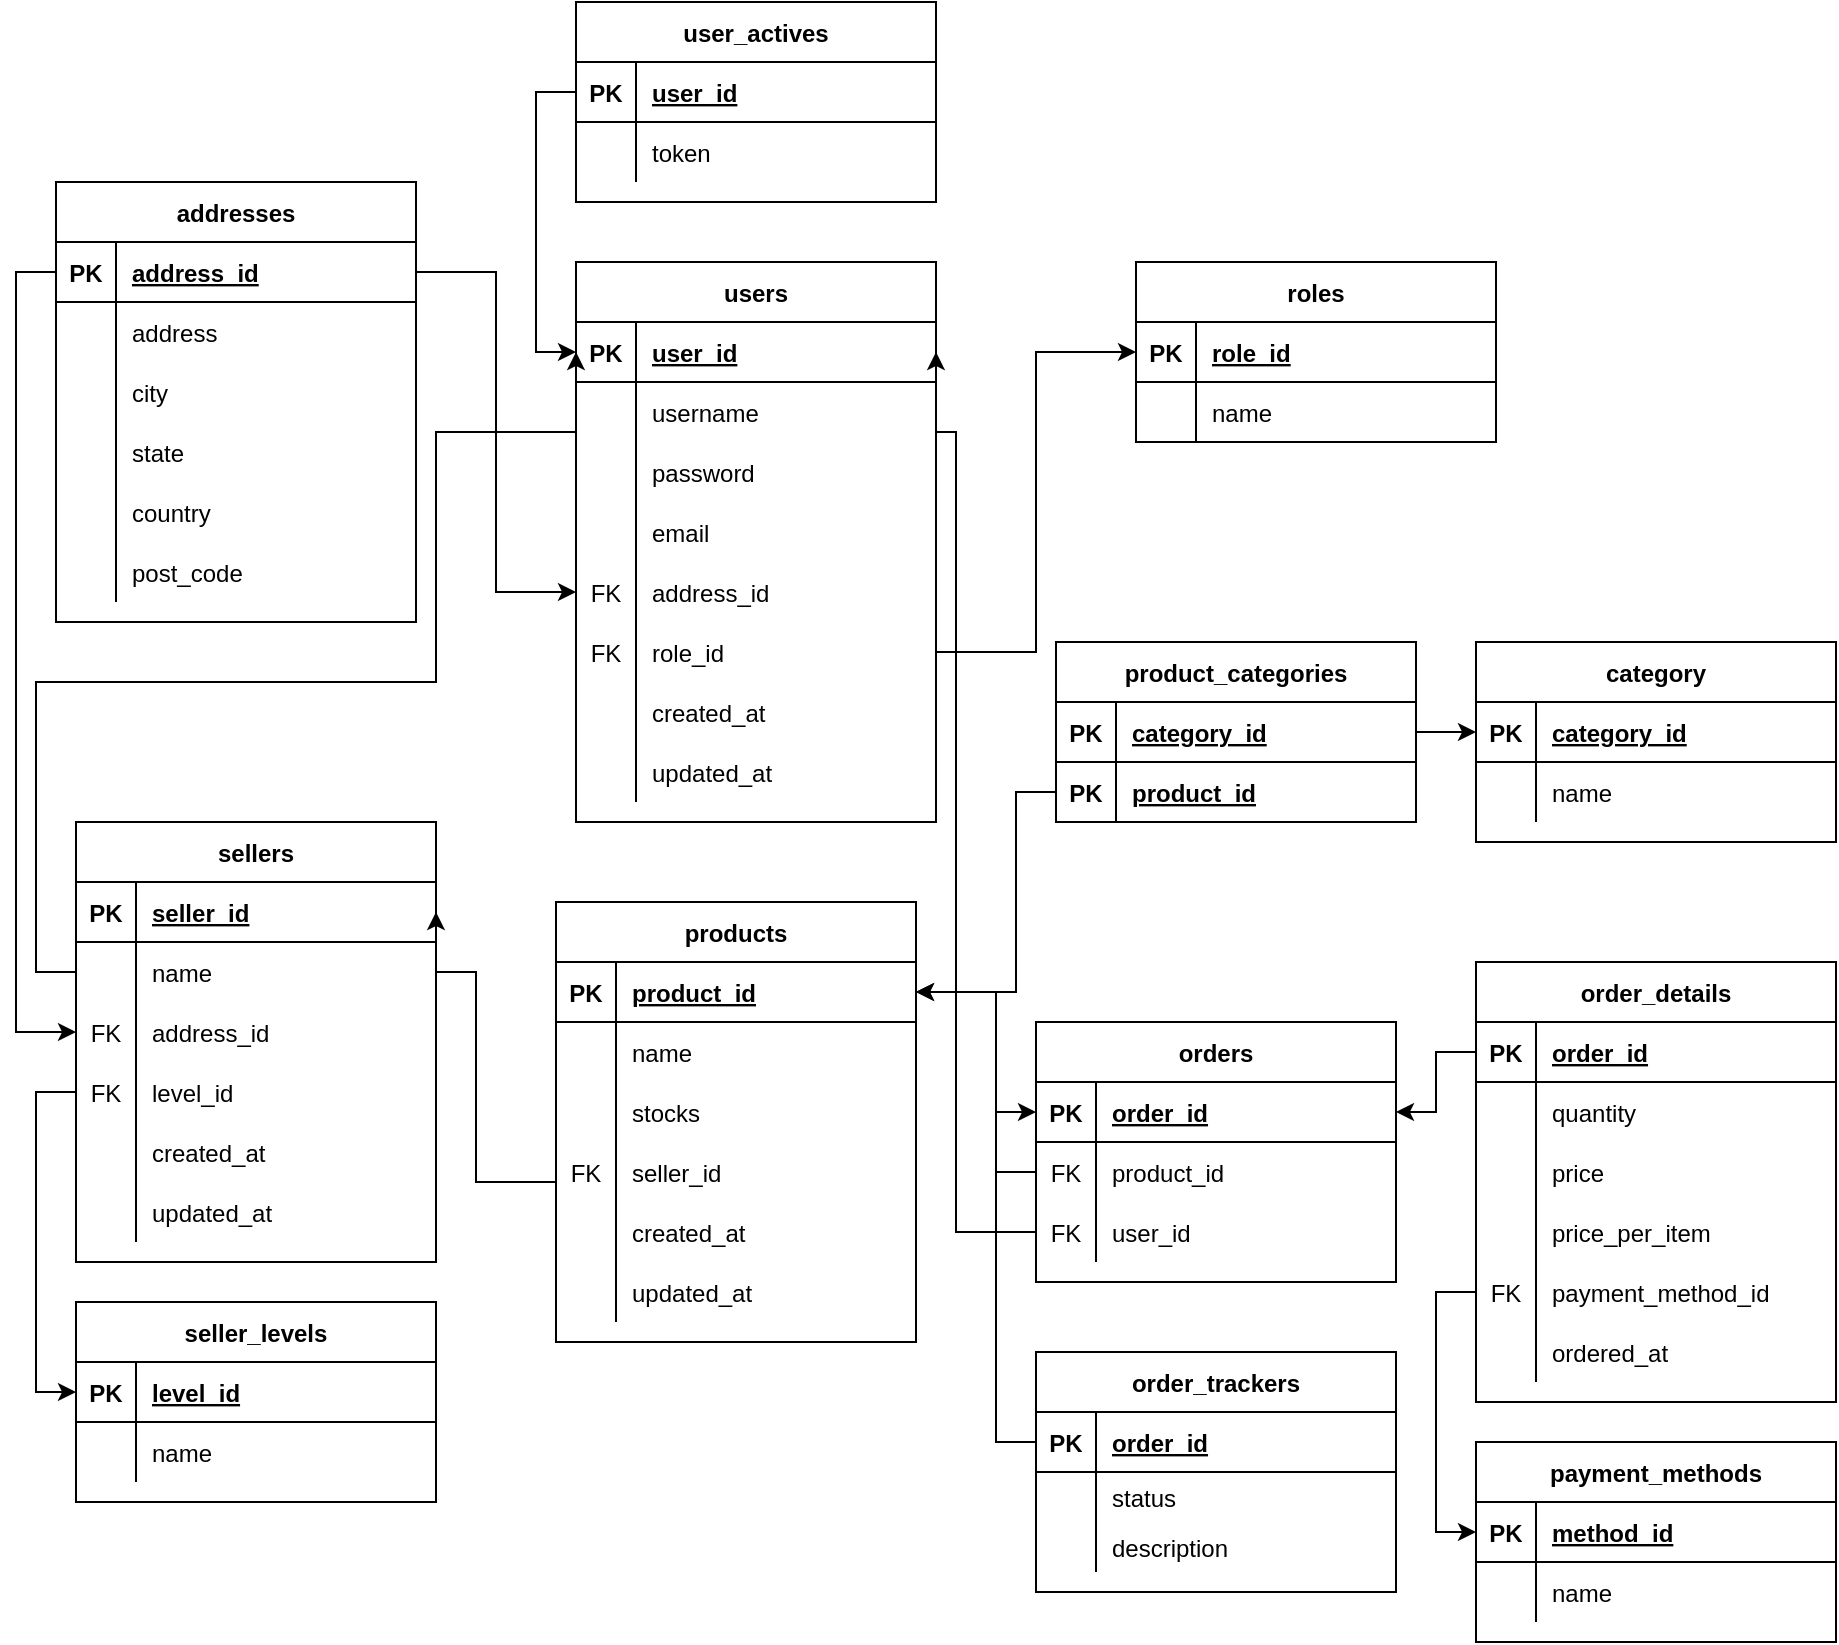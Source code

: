 <mxfile version="16.0.0" type="device"><diagram id="yLPqJEh0zhnTlL-N8-N1" name="Page-1"><mxGraphModel dx="1342" dy="2026" grid="1" gridSize="10" guides="1" tooltips="1" connect="1" arrows="1" fold="1" page="1" pageScale="1" pageWidth="827" pageHeight="1169" math="0" shadow="0"><root><mxCell id="0"/><mxCell id="1" parent="0"/><mxCell id="mIgfLcBUAyXzV8STSWIs-5" value="roles" style="shape=table;startSize=30;container=1;collapsible=1;childLayout=tableLayout;fixedRows=1;rowLines=0;fontStyle=1;align=center;resizeLast=1;" vertex="1" parent="1"><mxGeometry x="570" y="40" width="180" height="90" as="geometry"/></mxCell><mxCell id="mIgfLcBUAyXzV8STSWIs-6" value="" style="shape=partialRectangle;collapsible=0;dropTarget=0;pointerEvents=0;fillColor=none;top=0;left=0;bottom=1;right=0;points=[[0,0.5],[1,0.5]];portConstraint=eastwest;" vertex="1" parent="mIgfLcBUAyXzV8STSWIs-5"><mxGeometry y="30" width="180" height="30" as="geometry"/></mxCell><mxCell id="mIgfLcBUAyXzV8STSWIs-7" value="PK" style="shape=partialRectangle;connectable=0;fillColor=none;top=0;left=0;bottom=0;right=0;fontStyle=1;overflow=hidden;" vertex="1" parent="mIgfLcBUAyXzV8STSWIs-6"><mxGeometry width="30" height="30" as="geometry"><mxRectangle width="30" height="30" as="alternateBounds"/></mxGeometry></mxCell><mxCell id="mIgfLcBUAyXzV8STSWIs-8" value="role_id" style="shape=partialRectangle;connectable=0;fillColor=none;top=0;left=0;bottom=0;right=0;align=left;spacingLeft=6;fontStyle=5;overflow=hidden;" vertex="1" parent="mIgfLcBUAyXzV8STSWIs-6"><mxGeometry x="30" width="150" height="30" as="geometry"><mxRectangle width="150" height="30" as="alternateBounds"/></mxGeometry></mxCell><mxCell id="mIgfLcBUAyXzV8STSWIs-9" value="" style="shape=partialRectangle;collapsible=0;dropTarget=0;pointerEvents=0;fillColor=none;top=0;left=0;bottom=0;right=0;points=[[0,0.5],[1,0.5]];portConstraint=eastwest;" vertex="1" parent="mIgfLcBUAyXzV8STSWIs-5"><mxGeometry y="60" width="180" height="30" as="geometry"/></mxCell><mxCell id="mIgfLcBUAyXzV8STSWIs-10" value="" style="shape=partialRectangle;connectable=0;fillColor=none;top=0;left=0;bottom=0;right=0;editable=1;overflow=hidden;" vertex="1" parent="mIgfLcBUAyXzV8STSWIs-9"><mxGeometry width="30" height="30" as="geometry"><mxRectangle width="30" height="30" as="alternateBounds"/></mxGeometry></mxCell><mxCell id="mIgfLcBUAyXzV8STSWIs-11" value="name" style="shape=partialRectangle;connectable=0;fillColor=none;top=0;left=0;bottom=0;right=0;align=left;spacingLeft=6;overflow=hidden;" vertex="1" parent="mIgfLcBUAyXzV8STSWIs-9"><mxGeometry x="30" width="150" height="30" as="geometry"><mxRectangle width="150" height="30" as="alternateBounds"/></mxGeometry></mxCell><mxCell id="mIgfLcBUAyXzV8STSWIs-18" value="users" style="shape=table;startSize=30;container=1;collapsible=1;childLayout=tableLayout;fixedRows=1;rowLines=0;fontStyle=1;align=center;resizeLast=1;" vertex="1" parent="1"><mxGeometry x="290" y="40" width="180" height="280" as="geometry"/></mxCell><mxCell id="mIgfLcBUAyXzV8STSWIs-19" value="" style="shape=partialRectangle;collapsible=0;dropTarget=0;pointerEvents=0;fillColor=none;top=0;left=0;bottom=1;right=0;points=[[0,0.5],[1,0.5]];portConstraint=eastwest;" vertex="1" parent="mIgfLcBUAyXzV8STSWIs-18"><mxGeometry y="30" width="180" height="30" as="geometry"/></mxCell><mxCell id="mIgfLcBUAyXzV8STSWIs-20" value="PK" style="shape=partialRectangle;connectable=0;fillColor=none;top=0;left=0;bottom=0;right=0;fontStyle=1;overflow=hidden;" vertex="1" parent="mIgfLcBUAyXzV8STSWIs-19"><mxGeometry width="30" height="30" as="geometry"><mxRectangle width="30" height="30" as="alternateBounds"/></mxGeometry></mxCell><mxCell id="mIgfLcBUAyXzV8STSWIs-21" value="user_id" style="shape=partialRectangle;connectable=0;fillColor=none;top=0;left=0;bottom=0;right=0;align=left;spacingLeft=6;fontStyle=5;overflow=hidden;" vertex="1" parent="mIgfLcBUAyXzV8STSWIs-19"><mxGeometry x="30" width="150" height="30" as="geometry"><mxRectangle width="150" height="30" as="alternateBounds"/></mxGeometry></mxCell><mxCell id="mIgfLcBUAyXzV8STSWIs-22" value="" style="shape=partialRectangle;collapsible=0;dropTarget=0;pointerEvents=0;fillColor=none;top=0;left=0;bottom=0;right=0;points=[[0,0.5],[1,0.5]];portConstraint=eastwest;" vertex="1" parent="mIgfLcBUAyXzV8STSWIs-18"><mxGeometry y="60" width="180" height="30" as="geometry"/></mxCell><mxCell id="mIgfLcBUAyXzV8STSWIs-23" value="" style="shape=partialRectangle;connectable=0;fillColor=none;top=0;left=0;bottom=0;right=0;editable=1;overflow=hidden;" vertex="1" parent="mIgfLcBUAyXzV8STSWIs-22"><mxGeometry width="30" height="30" as="geometry"><mxRectangle width="30" height="30" as="alternateBounds"/></mxGeometry></mxCell><mxCell id="mIgfLcBUAyXzV8STSWIs-24" value="username" style="shape=partialRectangle;connectable=0;fillColor=none;top=0;left=0;bottom=0;right=0;align=left;spacingLeft=6;overflow=hidden;" vertex="1" parent="mIgfLcBUAyXzV8STSWIs-22"><mxGeometry x="30" width="150" height="30" as="geometry"><mxRectangle width="150" height="30" as="alternateBounds"/></mxGeometry></mxCell><mxCell id="mIgfLcBUAyXzV8STSWIs-25" value="" style="shape=partialRectangle;collapsible=0;dropTarget=0;pointerEvents=0;fillColor=none;top=0;left=0;bottom=0;right=0;points=[[0,0.5],[1,0.5]];portConstraint=eastwest;" vertex="1" parent="mIgfLcBUAyXzV8STSWIs-18"><mxGeometry y="90" width="180" height="30" as="geometry"/></mxCell><mxCell id="mIgfLcBUAyXzV8STSWIs-26" value="" style="shape=partialRectangle;connectable=0;fillColor=none;top=0;left=0;bottom=0;right=0;editable=1;overflow=hidden;" vertex="1" parent="mIgfLcBUAyXzV8STSWIs-25"><mxGeometry width="30" height="30" as="geometry"><mxRectangle width="30" height="30" as="alternateBounds"/></mxGeometry></mxCell><mxCell id="mIgfLcBUAyXzV8STSWIs-27" value="password" style="shape=partialRectangle;connectable=0;fillColor=none;top=0;left=0;bottom=0;right=0;align=left;spacingLeft=6;overflow=hidden;" vertex="1" parent="mIgfLcBUAyXzV8STSWIs-25"><mxGeometry x="30" width="150" height="30" as="geometry"><mxRectangle width="150" height="30" as="alternateBounds"/></mxGeometry></mxCell><mxCell id="mIgfLcBUAyXzV8STSWIs-28" value="" style="shape=partialRectangle;collapsible=0;dropTarget=0;pointerEvents=0;fillColor=none;top=0;left=0;bottom=0;right=0;points=[[0,0.5],[1,0.5]];portConstraint=eastwest;" vertex="1" parent="mIgfLcBUAyXzV8STSWIs-18"><mxGeometry y="120" width="180" height="30" as="geometry"/></mxCell><mxCell id="mIgfLcBUAyXzV8STSWIs-29" value="" style="shape=partialRectangle;connectable=0;fillColor=none;top=0;left=0;bottom=0;right=0;editable=1;overflow=hidden;" vertex="1" parent="mIgfLcBUAyXzV8STSWIs-28"><mxGeometry width="30" height="30" as="geometry"><mxRectangle width="30" height="30" as="alternateBounds"/></mxGeometry></mxCell><mxCell id="mIgfLcBUAyXzV8STSWIs-30" value="email" style="shape=partialRectangle;connectable=0;fillColor=none;top=0;left=0;bottom=0;right=0;align=left;spacingLeft=6;overflow=hidden;" vertex="1" parent="mIgfLcBUAyXzV8STSWIs-28"><mxGeometry x="30" width="150" height="30" as="geometry"><mxRectangle width="150" height="30" as="alternateBounds"/></mxGeometry></mxCell><mxCell id="mIgfLcBUAyXzV8STSWIs-44" value="" style="shape=partialRectangle;collapsible=0;dropTarget=0;pointerEvents=0;fillColor=none;top=0;left=0;bottom=0;right=0;points=[[0,0.5],[1,0.5]];portConstraint=eastwest;" vertex="1" parent="mIgfLcBUAyXzV8STSWIs-18"><mxGeometry y="150" width="180" height="30" as="geometry"/></mxCell><mxCell id="mIgfLcBUAyXzV8STSWIs-45" value="FK" style="shape=partialRectangle;connectable=0;fillColor=none;top=0;left=0;bottom=0;right=0;editable=1;overflow=hidden;" vertex="1" parent="mIgfLcBUAyXzV8STSWIs-44"><mxGeometry width="30" height="30" as="geometry"><mxRectangle width="30" height="30" as="alternateBounds"/></mxGeometry></mxCell><mxCell id="mIgfLcBUAyXzV8STSWIs-46" value="address_id" style="shape=partialRectangle;connectable=0;fillColor=none;top=0;left=0;bottom=0;right=0;align=left;spacingLeft=6;overflow=hidden;" vertex="1" parent="mIgfLcBUAyXzV8STSWIs-44"><mxGeometry x="30" width="150" height="30" as="geometry"><mxRectangle width="150" height="30" as="alternateBounds"/></mxGeometry></mxCell><mxCell id="mIgfLcBUAyXzV8STSWIs-47" value="" style="shape=partialRectangle;collapsible=0;dropTarget=0;pointerEvents=0;fillColor=none;top=0;left=0;bottom=0;right=0;points=[[0,0.5],[1,0.5]];portConstraint=eastwest;" vertex="1" parent="mIgfLcBUAyXzV8STSWIs-18"><mxGeometry y="180" width="180" height="30" as="geometry"/></mxCell><mxCell id="mIgfLcBUAyXzV8STSWIs-48" value="FK" style="shape=partialRectangle;connectable=0;fillColor=none;top=0;left=0;bottom=0;right=0;editable=1;overflow=hidden;" vertex="1" parent="mIgfLcBUAyXzV8STSWIs-47"><mxGeometry width="30" height="30" as="geometry"><mxRectangle width="30" height="30" as="alternateBounds"/></mxGeometry></mxCell><mxCell id="mIgfLcBUAyXzV8STSWIs-49" value="role_id" style="shape=partialRectangle;connectable=0;fillColor=none;top=0;left=0;bottom=0;right=0;align=left;spacingLeft=6;overflow=hidden;" vertex="1" parent="mIgfLcBUAyXzV8STSWIs-47"><mxGeometry x="30" width="150" height="30" as="geometry"><mxRectangle width="150" height="30" as="alternateBounds"/></mxGeometry></mxCell><mxCell id="mIgfLcBUAyXzV8STSWIs-218" value="" style="shape=partialRectangle;collapsible=0;dropTarget=0;pointerEvents=0;fillColor=none;top=0;left=0;bottom=0;right=0;points=[[0,0.5],[1,0.5]];portConstraint=eastwest;" vertex="1" parent="mIgfLcBUAyXzV8STSWIs-18"><mxGeometry y="210" width="180" height="30" as="geometry"/></mxCell><mxCell id="mIgfLcBUAyXzV8STSWIs-219" value="" style="shape=partialRectangle;connectable=0;fillColor=none;top=0;left=0;bottom=0;right=0;editable=1;overflow=hidden;" vertex="1" parent="mIgfLcBUAyXzV8STSWIs-218"><mxGeometry width="30" height="30" as="geometry"><mxRectangle width="30" height="30" as="alternateBounds"/></mxGeometry></mxCell><mxCell id="mIgfLcBUAyXzV8STSWIs-220" value="created_at" style="shape=partialRectangle;connectable=0;fillColor=none;top=0;left=0;bottom=0;right=0;align=left;spacingLeft=6;overflow=hidden;" vertex="1" parent="mIgfLcBUAyXzV8STSWIs-218"><mxGeometry x="30" width="150" height="30" as="geometry"><mxRectangle width="150" height="30" as="alternateBounds"/></mxGeometry></mxCell><mxCell id="mIgfLcBUAyXzV8STSWIs-243" value="" style="shape=partialRectangle;collapsible=0;dropTarget=0;pointerEvents=0;fillColor=none;top=0;left=0;bottom=0;right=0;points=[[0,0.5],[1,0.5]];portConstraint=eastwest;" vertex="1" parent="mIgfLcBUAyXzV8STSWIs-18"><mxGeometry y="240" width="180" height="30" as="geometry"/></mxCell><mxCell id="mIgfLcBUAyXzV8STSWIs-244" value="" style="shape=partialRectangle;connectable=0;fillColor=none;top=0;left=0;bottom=0;right=0;editable=1;overflow=hidden;" vertex="1" parent="mIgfLcBUAyXzV8STSWIs-243"><mxGeometry width="30" height="30" as="geometry"><mxRectangle width="30" height="30" as="alternateBounds"/></mxGeometry></mxCell><mxCell id="mIgfLcBUAyXzV8STSWIs-245" value="updated_at" style="shape=partialRectangle;connectable=0;fillColor=none;top=0;left=0;bottom=0;right=0;align=left;spacingLeft=6;overflow=hidden;" vertex="1" parent="mIgfLcBUAyXzV8STSWIs-243"><mxGeometry x="30" width="150" height="30" as="geometry"><mxRectangle width="150" height="30" as="alternateBounds"/></mxGeometry></mxCell><mxCell id="mIgfLcBUAyXzV8STSWIs-54" style="edgeStyle=orthogonalEdgeStyle;rounded=0;orthogonalLoop=1;jettySize=auto;html=1;exitX=1;exitY=0.5;exitDx=0;exitDy=0;entryX=0;entryY=0.5;entryDx=0;entryDy=0;" edge="1" parent="1" source="mIgfLcBUAyXzV8STSWIs-47" target="mIgfLcBUAyXzV8STSWIs-6"><mxGeometry relative="1" as="geometry"/></mxCell><mxCell id="mIgfLcBUAyXzV8STSWIs-55" value="sellers" style="shape=table;startSize=30;container=1;collapsible=1;childLayout=tableLayout;fixedRows=1;rowLines=0;fontStyle=1;align=center;resizeLast=1;" vertex="1" parent="1"><mxGeometry x="40" y="320" width="180" height="220" as="geometry"/></mxCell><mxCell id="mIgfLcBUAyXzV8STSWIs-56" value="" style="shape=partialRectangle;collapsible=0;dropTarget=0;pointerEvents=0;fillColor=none;top=0;left=0;bottom=1;right=0;points=[[0,0.5],[1,0.5]];portConstraint=eastwest;" vertex="1" parent="mIgfLcBUAyXzV8STSWIs-55"><mxGeometry y="30" width="180" height="30" as="geometry"/></mxCell><mxCell id="mIgfLcBUAyXzV8STSWIs-57" value="PK" style="shape=partialRectangle;connectable=0;fillColor=none;top=0;left=0;bottom=0;right=0;fontStyle=1;overflow=hidden;" vertex="1" parent="mIgfLcBUAyXzV8STSWIs-56"><mxGeometry width="30" height="30" as="geometry"><mxRectangle width="30" height="30" as="alternateBounds"/></mxGeometry></mxCell><mxCell id="mIgfLcBUAyXzV8STSWIs-58" value="seller_id" style="shape=partialRectangle;connectable=0;fillColor=none;top=0;left=0;bottom=0;right=0;align=left;spacingLeft=6;fontStyle=5;overflow=hidden;" vertex="1" parent="mIgfLcBUAyXzV8STSWIs-56"><mxGeometry x="30" width="150" height="30" as="geometry"><mxRectangle width="150" height="30" as="alternateBounds"/></mxGeometry></mxCell><mxCell id="mIgfLcBUAyXzV8STSWIs-59" value="" style="shape=partialRectangle;collapsible=0;dropTarget=0;pointerEvents=0;fillColor=none;top=0;left=0;bottom=0;right=0;points=[[0,0.5],[1,0.5]];portConstraint=eastwest;" vertex="1" parent="mIgfLcBUAyXzV8STSWIs-55"><mxGeometry y="60" width="180" height="30" as="geometry"/></mxCell><mxCell id="mIgfLcBUAyXzV8STSWIs-60" value="" style="shape=partialRectangle;connectable=0;fillColor=none;top=0;left=0;bottom=0;right=0;editable=1;overflow=hidden;" vertex="1" parent="mIgfLcBUAyXzV8STSWIs-59"><mxGeometry width="30" height="30" as="geometry"><mxRectangle width="30" height="30" as="alternateBounds"/></mxGeometry></mxCell><mxCell id="mIgfLcBUAyXzV8STSWIs-61" value="name" style="shape=partialRectangle;connectable=0;fillColor=none;top=0;left=0;bottom=0;right=0;align=left;spacingLeft=6;overflow=hidden;" vertex="1" parent="mIgfLcBUAyXzV8STSWIs-59"><mxGeometry x="30" width="150" height="30" as="geometry"><mxRectangle width="150" height="30" as="alternateBounds"/></mxGeometry></mxCell><mxCell id="mIgfLcBUAyXzV8STSWIs-62" value="" style="shape=partialRectangle;collapsible=0;dropTarget=0;pointerEvents=0;fillColor=none;top=0;left=0;bottom=0;right=0;points=[[0,0.5],[1,0.5]];portConstraint=eastwest;" vertex="1" parent="mIgfLcBUAyXzV8STSWIs-55"><mxGeometry y="90" width="180" height="30" as="geometry"/></mxCell><mxCell id="mIgfLcBUAyXzV8STSWIs-63" value="FK" style="shape=partialRectangle;connectable=0;fillColor=none;top=0;left=0;bottom=0;right=0;editable=1;overflow=hidden;" vertex="1" parent="mIgfLcBUAyXzV8STSWIs-62"><mxGeometry width="30" height="30" as="geometry"><mxRectangle width="30" height="30" as="alternateBounds"/></mxGeometry></mxCell><mxCell id="mIgfLcBUAyXzV8STSWIs-64" value="address_id" style="shape=partialRectangle;connectable=0;fillColor=none;top=0;left=0;bottom=0;right=0;align=left;spacingLeft=6;overflow=hidden;" vertex="1" parent="mIgfLcBUAyXzV8STSWIs-62"><mxGeometry x="30" width="150" height="30" as="geometry"><mxRectangle width="150" height="30" as="alternateBounds"/></mxGeometry></mxCell><mxCell id="mIgfLcBUAyXzV8STSWIs-65" value="" style="shape=partialRectangle;collapsible=0;dropTarget=0;pointerEvents=0;fillColor=none;top=0;left=0;bottom=0;right=0;points=[[0,0.5],[1,0.5]];portConstraint=eastwest;" vertex="1" parent="mIgfLcBUAyXzV8STSWIs-55"><mxGeometry y="120" width="180" height="30" as="geometry"/></mxCell><mxCell id="mIgfLcBUAyXzV8STSWIs-66" value="FK" style="shape=partialRectangle;connectable=0;fillColor=none;top=0;left=0;bottom=0;right=0;editable=1;overflow=hidden;" vertex="1" parent="mIgfLcBUAyXzV8STSWIs-65"><mxGeometry width="30" height="30" as="geometry"><mxRectangle width="30" height="30" as="alternateBounds"/></mxGeometry></mxCell><mxCell id="mIgfLcBUAyXzV8STSWIs-67" value="level_id" style="shape=partialRectangle;connectable=0;fillColor=none;top=0;left=0;bottom=0;right=0;align=left;spacingLeft=6;overflow=hidden;" vertex="1" parent="mIgfLcBUAyXzV8STSWIs-65"><mxGeometry x="30" width="150" height="30" as="geometry"><mxRectangle width="150" height="30" as="alternateBounds"/></mxGeometry></mxCell><mxCell id="mIgfLcBUAyXzV8STSWIs-249" value="" style="shape=partialRectangle;collapsible=0;dropTarget=0;pointerEvents=0;fillColor=none;top=0;left=0;bottom=0;right=0;points=[[0,0.5],[1,0.5]];portConstraint=eastwest;" vertex="1" parent="mIgfLcBUAyXzV8STSWIs-55"><mxGeometry y="150" width="180" height="30" as="geometry"/></mxCell><mxCell id="mIgfLcBUAyXzV8STSWIs-250" value="" style="shape=partialRectangle;connectable=0;fillColor=none;top=0;left=0;bottom=0;right=0;editable=1;overflow=hidden;" vertex="1" parent="mIgfLcBUAyXzV8STSWIs-249"><mxGeometry width="30" height="30" as="geometry"><mxRectangle width="30" height="30" as="alternateBounds"/></mxGeometry></mxCell><mxCell id="mIgfLcBUAyXzV8STSWIs-251" value="created_at" style="shape=partialRectangle;connectable=0;fillColor=none;top=0;left=0;bottom=0;right=0;align=left;spacingLeft=6;overflow=hidden;" vertex="1" parent="mIgfLcBUAyXzV8STSWIs-249"><mxGeometry x="30" width="150" height="30" as="geometry"><mxRectangle width="150" height="30" as="alternateBounds"/></mxGeometry></mxCell><mxCell id="mIgfLcBUAyXzV8STSWIs-252" value="" style="shape=partialRectangle;collapsible=0;dropTarget=0;pointerEvents=0;fillColor=none;top=0;left=0;bottom=0;right=0;points=[[0,0.5],[1,0.5]];portConstraint=eastwest;" vertex="1" parent="mIgfLcBUAyXzV8STSWIs-55"><mxGeometry y="180" width="180" height="30" as="geometry"/></mxCell><mxCell id="mIgfLcBUAyXzV8STSWIs-253" value="" style="shape=partialRectangle;connectable=0;fillColor=none;top=0;left=0;bottom=0;right=0;editable=1;overflow=hidden;" vertex="1" parent="mIgfLcBUAyXzV8STSWIs-252"><mxGeometry width="30" height="30" as="geometry"><mxRectangle width="30" height="30" as="alternateBounds"/></mxGeometry></mxCell><mxCell id="mIgfLcBUAyXzV8STSWIs-254" value="updated_at" style="shape=partialRectangle;connectable=0;fillColor=none;top=0;left=0;bottom=0;right=0;align=left;spacingLeft=6;overflow=hidden;" vertex="1" parent="mIgfLcBUAyXzV8STSWIs-252"><mxGeometry x="30" width="150" height="30" as="geometry"><mxRectangle width="150" height="30" as="alternateBounds"/></mxGeometry></mxCell><mxCell id="mIgfLcBUAyXzV8STSWIs-68" value="addresses" style="shape=table;startSize=30;container=1;collapsible=1;childLayout=tableLayout;fixedRows=1;rowLines=0;fontStyle=1;align=center;resizeLast=1;" vertex="1" parent="1"><mxGeometry x="30" width="180" height="220" as="geometry"/></mxCell><mxCell id="mIgfLcBUAyXzV8STSWIs-69" value="" style="shape=partialRectangle;collapsible=0;dropTarget=0;pointerEvents=0;fillColor=none;top=0;left=0;bottom=1;right=0;points=[[0,0.5],[1,0.5]];portConstraint=eastwest;" vertex="1" parent="mIgfLcBUAyXzV8STSWIs-68"><mxGeometry y="30" width="180" height="30" as="geometry"/></mxCell><mxCell id="mIgfLcBUAyXzV8STSWIs-70" value="PK" style="shape=partialRectangle;connectable=0;fillColor=none;top=0;left=0;bottom=0;right=0;fontStyle=1;overflow=hidden;" vertex="1" parent="mIgfLcBUAyXzV8STSWIs-69"><mxGeometry width="30" height="30" as="geometry"><mxRectangle width="30" height="30" as="alternateBounds"/></mxGeometry></mxCell><mxCell id="mIgfLcBUAyXzV8STSWIs-71" value="address_id" style="shape=partialRectangle;connectable=0;fillColor=none;top=0;left=0;bottom=0;right=0;align=left;spacingLeft=6;fontStyle=5;overflow=hidden;" vertex="1" parent="mIgfLcBUAyXzV8STSWIs-69"><mxGeometry x="30" width="150" height="30" as="geometry"><mxRectangle width="150" height="30" as="alternateBounds"/></mxGeometry></mxCell><mxCell id="mIgfLcBUAyXzV8STSWIs-215" value="" style="shape=partialRectangle;collapsible=0;dropTarget=0;pointerEvents=0;fillColor=none;top=0;left=0;bottom=0;right=0;points=[[0,0.5],[1,0.5]];portConstraint=eastwest;" vertex="1" parent="mIgfLcBUAyXzV8STSWIs-68"><mxGeometry y="60" width="180" height="30" as="geometry"/></mxCell><mxCell id="mIgfLcBUAyXzV8STSWIs-216" value="" style="shape=partialRectangle;connectable=0;fillColor=none;top=0;left=0;bottom=0;right=0;editable=1;overflow=hidden;" vertex="1" parent="mIgfLcBUAyXzV8STSWIs-215"><mxGeometry width="30" height="30" as="geometry"><mxRectangle width="30" height="30" as="alternateBounds"/></mxGeometry></mxCell><mxCell id="mIgfLcBUAyXzV8STSWIs-217" value="address" style="shape=partialRectangle;connectable=0;fillColor=none;top=0;left=0;bottom=0;right=0;align=left;spacingLeft=6;overflow=hidden;" vertex="1" parent="mIgfLcBUAyXzV8STSWIs-215"><mxGeometry x="30" width="150" height="30" as="geometry"><mxRectangle width="150" height="30" as="alternateBounds"/></mxGeometry></mxCell><mxCell id="mIgfLcBUAyXzV8STSWIs-72" value="" style="shape=partialRectangle;collapsible=0;dropTarget=0;pointerEvents=0;fillColor=none;top=0;left=0;bottom=0;right=0;points=[[0,0.5],[1,0.5]];portConstraint=eastwest;" vertex="1" parent="mIgfLcBUAyXzV8STSWIs-68"><mxGeometry y="90" width="180" height="30" as="geometry"/></mxCell><mxCell id="mIgfLcBUAyXzV8STSWIs-73" value="" style="shape=partialRectangle;connectable=0;fillColor=none;top=0;left=0;bottom=0;right=0;editable=1;overflow=hidden;" vertex="1" parent="mIgfLcBUAyXzV8STSWIs-72"><mxGeometry width="30" height="30" as="geometry"><mxRectangle width="30" height="30" as="alternateBounds"/></mxGeometry></mxCell><mxCell id="mIgfLcBUAyXzV8STSWIs-74" value="city" style="shape=partialRectangle;connectable=0;fillColor=none;top=0;left=0;bottom=0;right=0;align=left;spacingLeft=6;overflow=hidden;" vertex="1" parent="mIgfLcBUAyXzV8STSWIs-72"><mxGeometry x="30" width="150" height="30" as="geometry"><mxRectangle width="150" height="30" as="alternateBounds"/></mxGeometry></mxCell><mxCell id="mIgfLcBUAyXzV8STSWIs-75" value="" style="shape=partialRectangle;collapsible=0;dropTarget=0;pointerEvents=0;fillColor=none;top=0;left=0;bottom=0;right=0;points=[[0,0.5],[1,0.5]];portConstraint=eastwest;" vertex="1" parent="mIgfLcBUAyXzV8STSWIs-68"><mxGeometry y="120" width="180" height="30" as="geometry"/></mxCell><mxCell id="mIgfLcBUAyXzV8STSWIs-76" value="" style="shape=partialRectangle;connectable=0;fillColor=none;top=0;left=0;bottom=0;right=0;editable=1;overflow=hidden;" vertex="1" parent="mIgfLcBUAyXzV8STSWIs-75"><mxGeometry width="30" height="30" as="geometry"><mxRectangle width="30" height="30" as="alternateBounds"/></mxGeometry></mxCell><mxCell id="mIgfLcBUAyXzV8STSWIs-77" value="state" style="shape=partialRectangle;connectable=0;fillColor=none;top=0;left=0;bottom=0;right=0;align=left;spacingLeft=6;overflow=hidden;" vertex="1" parent="mIgfLcBUAyXzV8STSWIs-75"><mxGeometry x="30" width="150" height="30" as="geometry"><mxRectangle width="150" height="30" as="alternateBounds"/></mxGeometry></mxCell><mxCell id="mIgfLcBUAyXzV8STSWIs-78" value="" style="shape=partialRectangle;collapsible=0;dropTarget=0;pointerEvents=0;fillColor=none;top=0;left=0;bottom=0;right=0;points=[[0,0.5],[1,0.5]];portConstraint=eastwest;" vertex="1" parent="mIgfLcBUAyXzV8STSWIs-68"><mxGeometry y="150" width="180" height="30" as="geometry"/></mxCell><mxCell id="mIgfLcBUAyXzV8STSWIs-79" value="" style="shape=partialRectangle;connectable=0;fillColor=none;top=0;left=0;bottom=0;right=0;editable=1;overflow=hidden;" vertex="1" parent="mIgfLcBUAyXzV8STSWIs-78"><mxGeometry width="30" height="30" as="geometry"><mxRectangle width="30" height="30" as="alternateBounds"/></mxGeometry></mxCell><mxCell id="mIgfLcBUAyXzV8STSWIs-80" value="country" style="shape=partialRectangle;connectable=0;fillColor=none;top=0;left=0;bottom=0;right=0;align=left;spacingLeft=6;overflow=hidden;" vertex="1" parent="mIgfLcBUAyXzV8STSWIs-78"><mxGeometry x="30" width="150" height="30" as="geometry"><mxRectangle width="150" height="30" as="alternateBounds"/></mxGeometry></mxCell><mxCell id="mIgfLcBUAyXzV8STSWIs-81" value="" style="shape=partialRectangle;collapsible=0;dropTarget=0;pointerEvents=0;fillColor=none;top=0;left=0;bottom=0;right=0;points=[[0,0.5],[1,0.5]];portConstraint=eastwest;" vertex="1" parent="mIgfLcBUAyXzV8STSWIs-68"><mxGeometry y="180" width="180" height="30" as="geometry"/></mxCell><mxCell id="mIgfLcBUAyXzV8STSWIs-82" value="" style="shape=partialRectangle;connectable=0;fillColor=none;top=0;left=0;bottom=0;right=0;editable=1;overflow=hidden;" vertex="1" parent="mIgfLcBUAyXzV8STSWIs-81"><mxGeometry width="30" height="30" as="geometry"><mxRectangle width="30" height="30" as="alternateBounds"/></mxGeometry></mxCell><mxCell id="mIgfLcBUAyXzV8STSWIs-83" value="post_code" style="shape=partialRectangle;connectable=0;fillColor=none;top=0;left=0;bottom=0;right=0;align=left;spacingLeft=6;overflow=hidden;" vertex="1" parent="mIgfLcBUAyXzV8STSWIs-81"><mxGeometry x="30" width="150" height="30" as="geometry"><mxRectangle width="150" height="30" as="alternateBounds"/></mxGeometry></mxCell><mxCell id="mIgfLcBUAyXzV8STSWIs-84" style="edgeStyle=orthogonalEdgeStyle;rounded=0;orthogonalLoop=1;jettySize=auto;html=1;exitX=1;exitY=0.5;exitDx=0;exitDy=0;entryX=0;entryY=0.5;entryDx=0;entryDy=0;" edge="1" parent="1" source="mIgfLcBUAyXzV8STSWIs-69" target="mIgfLcBUAyXzV8STSWIs-44"><mxGeometry relative="1" as="geometry"/></mxCell><mxCell id="mIgfLcBUAyXzV8STSWIs-85" style="edgeStyle=orthogonalEdgeStyle;rounded=0;orthogonalLoop=1;jettySize=auto;html=1;exitX=0;exitY=0.5;exitDx=0;exitDy=0;entryX=0;entryY=0.5;entryDx=0;entryDy=0;" edge="1" parent="1" source="mIgfLcBUAyXzV8STSWIs-69" target="mIgfLcBUAyXzV8STSWIs-62"><mxGeometry relative="1" as="geometry"/></mxCell><mxCell id="mIgfLcBUAyXzV8STSWIs-86" value="seller_levels" style="shape=table;startSize=30;container=1;collapsible=1;childLayout=tableLayout;fixedRows=1;rowLines=0;fontStyle=1;align=center;resizeLast=1;" vertex="1" parent="1"><mxGeometry x="40" y="560" width="180" height="100" as="geometry"/></mxCell><mxCell id="mIgfLcBUAyXzV8STSWIs-87" value="" style="shape=partialRectangle;collapsible=0;dropTarget=0;pointerEvents=0;fillColor=none;top=0;left=0;bottom=1;right=0;points=[[0,0.5],[1,0.5]];portConstraint=eastwest;" vertex="1" parent="mIgfLcBUAyXzV8STSWIs-86"><mxGeometry y="30" width="180" height="30" as="geometry"/></mxCell><mxCell id="mIgfLcBUAyXzV8STSWIs-88" value="PK" style="shape=partialRectangle;connectable=0;fillColor=none;top=0;left=0;bottom=0;right=0;fontStyle=1;overflow=hidden;" vertex="1" parent="mIgfLcBUAyXzV8STSWIs-87"><mxGeometry width="30" height="30" as="geometry"><mxRectangle width="30" height="30" as="alternateBounds"/></mxGeometry></mxCell><mxCell id="mIgfLcBUAyXzV8STSWIs-89" value="level_id" style="shape=partialRectangle;connectable=0;fillColor=none;top=0;left=0;bottom=0;right=0;align=left;spacingLeft=6;fontStyle=5;overflow=hidden;" vertex="1" parent="mIgfLcBUAyXzV8STSWIs-87"><mxGeometry x="30" width="150" height="30" as="geometry"><mxRectangle width="150" height="30" as="alternateBounds"/></mxGeometry></mxCell><mxCell id="mIgfLcBUAyXzV8STSWIs-90" value="" style="shape=partialRectangle;collapsible=0;dropTarget=0;pointerEvents=0;fillColor=none;top=0;left=0;bottom=0;right=0;points=[[0,0.5],[1,0.5]];portConstraint=eastwest;" vertex="1" parent="mIgfLcBUAyXzV8STSWIs-86"><mxGeometry y="60" width="180" height="30" as="geometry"/></mxCell><mxCell id="mIgfLcBUAyXzV8STSWIs-91" value="" style="shape=partialRectangle;connectable=0;fillColor=none;top=0;left=0;bottom=0;right=0;editable=1;overflow=hidden;" vertex="1" parent="mIgfLcBUAyXzV8STSWIs-90"><mxGeometry width="30" height="30" as="geometry"><mxRectangle width="30" height="30" as="alternateBounds"/></mxGeometry></mxCell><mxCell id="mIgfLcBUAyXzV8STSWIs-92" value="name" style="shape=partialRectangle;connectable=0;fillColor=none;top=0;left=0;bottom=0;right=0;align=left;spacingLeft=6;overflow=hidden;" vertex="1" parent="mIgfLcBUAyXzV8STSWIs-90"><mxGeometry x="30" width="150" height="30" as="geometry"><mxRectangle width="150" height="30" as="alternateBounds"/></mxGeometry></mxCell><mxCell id="mIgfLcBUAyXzV8STSWIs-100" style="edgeStyle=orthogonalEdgeStyle;rounded=0;orthogonalLoop=1;jettySize=auto;html=1;exitX=0;exitY=0.5;exitDx=0;exitDy=0;entryX=0;entryY=0.5;entryDx=0;entryDy=0;" edge="1" parent="1" source="mIgfLcBUAyXzV8STSWIs-56" target="mIgfLcBUAyXzV8STSWIs-19"><mxGeometry relative="1" as="geometry"><Array as="points"><mxPoint x="20" y="395"/><mxPoint x="20" y="250"/><mxPoint x="220" y="250"/><mxPoint x="220" y="125"/></Array></mxGeometry></mxCell><mxCell id="mIgfLcBUAyXzV8STSWIs-101" value="products" style="shape=table;startSize=30;container=1;collapsible=1;childLayout=tableLayout;fixedRows=1;rowLines=0;fontStyle=1;align=center;resizeLast=1;" vertex="1" parent="1"><mxGeometry x="280" y="360" width="180" height="220" as="geometry"/></mxCell><mxCell id="mIgfLcBUAyXzV8STSWIs-102" value="" style="shape=partialRectangle;collapsible=0;dropTarget=0;pointerEvents=0;fillColor=none;top=0;left=0;bottom=1;right=0;points=[[0,0.5],[1,0.5]];portConstraint=eastwest;" vertex="1" parent="mIgfLcBUAyXzV8STSWIs-101"><mxGeometry y="30" width="180" height="30" as="geometry"/></mxCell><mxCell id="mIgfLcBUAyXzV8STSWIs-103" value="PK" style="shape=partialRectangle;connectable=0;fillColor=none;top=0;left=0;bottom=0;right=0;fontStyle=1;overflow=hidden;" vertex="1" parent="mIgfLcBUAyXzV8STSWIs-102"><mxGeometry width="30" height="30" as="geometry"><mxRectangle width="30" height="30" as="alternateBounds"/></mxGeometry></mxCell><mxCell id="mIgfLcBUAyXzV8STSWIs-104" value="product_id" style="shape=partialRectangle;connectable=0;fillColor=none;top=0;left=0;bottom=0;right=0;align=left;spacingLeft=6;fontStyle=5;overflow=hidden;" vertex="1" parent="mIgfLcBUAyXzV8STSWIs-102"><mxGeometry x="30" width="150" height="30" as="geometry"><mxRectangle width="150" height="30" as="alternateBounds"/></mxGeometry></mxCell><mxCell id="mIgfLcBUAyXzV8STSWIs-105" value="" style="shape=partialRectangle;collapsible=0;dropTarget=0;pointerEvents=0;fillColor=none;top=0;left=0;bottom=0;right=0;points=[[0,0.5],[1,0.5]];portConstraint=eastwest;" vertex="1" parent="mIgfLcBUAyXzV8STSWIs-101"><mxGeometry y="60" width="180" height="30" as="geometry"/></mxCell><mxCell id="mIgfLcBUAyXzV8STSWIs-106" value="" style="shape=partialRectangle;connectable=0;fillColor=none;top=0;left=0;bottom=0;right=0;editable=1;overflow=hidden;" vertex="1" parent="mIgfLcBUAyXzV8STSWIs-105"><mxGeometry width="30" height="30" as="geometry"><mxRectangle width="30" height="30" as="alternateBounds"/></mxGeometry></mxCell><mxCell id="mIgfLcBUAyXzV8STSWIs-107" value="name" style="shape=partialRectangle;connectable=0;fillColor=none;top=0;left=0;bottom=0;right=0;align=left;spacingLeft=6;overflow=hidden;" vertex="1" parent="mIgfLcBUAyXzV8STSWIs-105"><mxGeometry x="30" width="150" height="30" as="geometry"><mxRectangle width="150" height="30" as="alternateBounds"/></mxGeometry></mxCell><mxCell id="mIgfLcBUAyXzV8STSWIs-108" value="" style="shape=partialRectangle;collapsible=0;dropTarget=0;pointerEvents=0;fillColor=none;top=0;left=0;bottom=0;right=0;points=[[0,0.5],[1,0.5]];portConstraint=eastwest;" vertex="1" parent="mIgfLcBUAyXzV8STSWIs-101"><mxGeometry y="90" width="180" height="30" as="geometry"/></mxCell><mxCell id="mIgfLcBUAyXzV8STSWIs-109" value="" style="shape=partialRectangle;connectable=0;fillColor=none;top=0;left=0;bottom=0;right=0;editable=1;overflow=hidden;" vertex="1" parent="mIgfLcBUAyXzV8STSWIs-108"><mxGeometry width="30" height="30" as="geometry"><mxRectangle width="30" height="30" as="alternateBounds"/></mxGeometry></mxCell><mxCell id="mIgfLcBUAyXzV8STSWIs-110" value="stocks" style="shape=partialRectangle;connectable=0;fillColor=none;top=0;left=0;bottom=0;right=0;align=left;spacingLeft=6;overflow=hidden;" vertex="1" parent="mIgfLcBUAyXzV8STSWIs-108"><mxGeometry x="30" width="150" height="30" as="geometry"><mxRectangle width="150" height="30" as="alternateBounds"/></mxGeometry></mxCell><mxCell id="mIgfLcBUAyXzV8STSWIs-111" value="" style="shape=partialRectangle;collapsible=0;dropTarget=0;pointerEvents=0;fillColor=none;top=0;left=0;bottom=0;right=0;points=[[0,0.5],[1,0.5]];portConstraint=eastwest;" vertex="1" parent="mIgfLcBUAyXzV8STSWIs-101"><mxGeometry y="120" width="180" height="30" as="geometry"/></mxCell><mxCell id="mIgfLcBUAyXzV8STSWIs-112" value="FK" style="shape=partialRectangle;connectable=0;fillColor=none;top=0;left=0;bottom=0;right=0;editable=1;overflow=hidden;" vertex="1" parent="mIgfLcBUAyXzV8STSWIs-111"><mxGeometry width="30" height="30" as="geometry"><mxRectangle width="30" height="30" as="alternateBounds"/></mxGeometry></mxCell><mxCell id="mIgfLcBUAyXzV8STSWIs-113" value="seller_id" style="shape=partialRectangle;connectable=0;fillColor=none;top=0;left=0;bottom=0;right=0;align=left;spacingLeft=6;overflow=hidden;" vertex="1" parent="mIgfLcBUAyXzV8STSWIs-111"><mxGeometry x="30" width="150" height="30" as="geometry"><mxRectangle width="150" height="30" as="alternateBounds"/></mxGeometry></mxCell><mxCell id="mIgfLcBUAyXzV8STSWIs-255" value="" style="shape=partialRectangle;collapsible=0;dropTarget=0;pointerEvents=0;fillColor=none;top=0;left=0;bottom=0;right=0;points=[[0,0.5],[1,0.5]];portConstraint=eastwest;" vertex="1" parent="mIgfLcBUAyXzV8STSWIs-101"><mxGeometry y="150" width="180" height="30" as="geometry"/></mxCell><mxCell id="mIgfLcBUAyXzV8STSWIs-256" value="" style="shape=partialRectangle;connectable=0;fillColor=none;top=0;left=0;bottom=0;right=0;editable=1;overflow=hidden;" vertex="1" parent="mIgfLcBUAyXzV8STSWIs-255"><mxGeometry width="30" height="30" as="geometry"><mxRectangle width="30" height="30" as="alternateBounds"/></mxGeometry></mxCell><mxCell id="mIgfLcBUAyXzV8STSWIs-257" value="created_at" style="shape=partialRectangle;connectable=0;fillColor=none;top=0;left=0;bottom=0;right=0;align=left;spacingLeft=6;overflow=hidden;" vertex="1" parent="mIgfLcBUAyXzV8STSWIs-255"><mxGeometry x="30" width="150" height="30" as="geometry"><mxRectangle width="150" height="30" as="alternateBounds"/></mxGeometry></mxCell><mxCell id="mIgfLcBUAyXzV8STSWIs-258" value="" style="shape=partialRectangle;collapsible=0;dropTarget=0;pointerEvents=0;fillColor=none;top=0;left=0;bottom=0;right=0;points=[[0,0.5],[1,0.5]];portConstraint=eastwest;" vertex="1" parent="mIgfLcBUAyXzV8STSWIs-101"><mxGeometry y="180" width="180" height="30" as="geometry"/></mxCell><mxCell id="mIgfLcBUAyXzV8STSWIs-259" value="" style="shape=partialRectangle;connectable=0;fillColor=none;top=0;left=0;bottom=0;right=0;editable=1;overflow=hidden;" vertex="1" parent="mIgfLcBUAyXzV8STSWIs-258"><mxGeometry width="30" height="30" as="geometry"><mxRectangle width="30" height="30" as="alternateBounds"/></mxGeometry></mxCell><mxCell id="mIgfLcBUAyXzV8STSWIs-260" value="updated_at" style="shape=partialRectangle;connectable=0;fillColor=none;top=0;left=0;bottom=0;right=0;align=left;spacingLeft=6;overflow=hidden;" vertex="1" parent="mIgfLcBUAyXzV8STSWIs-258"><mxGeometry x="30" width="150" height="30" as="geometry"><mxRectangle width="150" height="30" as="alternateBounds"/></mxGeometry></mxCell><mxCell id="mIgfLcBUAyXzV8STSWIs-114" value="category" style="shape=table;startSize=30;container=1;collapsible=1;childLayout=tableLayout;fixedRows=1;rowLines=0;fontStyle=1;align=center;resizeLast=1;" vertex="1" parent="1"><mxGeometry x="740" y="230" width="180" height="100" as="geometry"/></mxCell><mxCell id="mIgfLcBUAyXzV8STSWIs-115" value="" style="shape=partialRectangle;collapsible=0;dropTarget=0;pointerEvents=0;fillColor=none;top=0;left=0;bottom=1;right=0;points=[[0,0.5],[1,0.5]];portConstraint=eastwest;" vertex="1" parent="mIgfLcBUAyXzV8STSWIs-114"><mxGeometry y="30" width="180" height="30" as="geometry"/></mxCell><mxCell id="mIgfLcBUAyXzV8STSWIs-116" value="PK" style="shape=partialRectangle;connectable=0;fillColor=none;top=0;left=0;bottom=0;right=0;fontStyle=1;overflow=hidden;" vertex="1" parent="mIgfLcBUAyXzV8STSWIs-115"><mxGeometry width="30" height="30" as="geometry"><mxRectangle width="30" height="30" as="alternateBounds"/></mxGeometry></mxCell><mxCell id="mIgfLcBUAyXzV8STSWIs-117" value="category_id" style="shape=partialRectangle;connectable=0;fillColor=none;top=0;left=0;bottom=0;right=0;align=left;spacingLeft=6;fontStyle=5;overflow=hidden;" vertex="1" parent="mIgfLcBUAyXzV8STSWIs-115"><mxGeometry x="30" width="150" height="30" as="geometry"><mxRectangle width="150" height="30" as="alternateBounds"/></mxGeometry></mxCell><mxCell id="mIgfLcBUAyXzV8STSWIs-118" value="" style="shape=partialRectangle;collapsible=0;dropTarget=0;pointerEvents=0;fillColor=none;top=0;left=0;bottom=0;right=0;points=[[0,0.5],[1,0.5]];portConstraint=eastwest;" vertex="1" parent="mIgfLcBUAyXzV8STSWIs-114"><mxGeometry y="60" width="180" height="30" as="geometry"/></mxCell><mxCell id="mIgfLcBUAyXzV8STSWIs-119" value="" style="shape=partialRectangle;connectable=0;fillColor=none;top=0;left=0;bottom=0;right=0;editable=1;overflow=hidden;" vertex="1" parent="mIgfLcBUAyXzV8STSWIs-118"><mxGeometry width="30" height="30" as="geometry"><mxRectangle width="30" height="30" as="alternateBounds"/></mxGeometry></mxCell><mxCell id="mIgfLcBUAyXzV8STSWIs-120" value="name" style="shape=partialRectangle;connectable=0;fillColor=none;top=0;left=0;bottom=0;right=0;align=left;spacingLeft=6;overflow=hidden;" vertex="1" parent="mIgfLcBUAyXzV8STSWIs-118"><mxGeometry x="30" width="150" height="30" as="geometry"><mxRectangle width="150" height="30" as="alternateBounds"/></mxGeometry></mxCell><mxCell id="mIgfLcBUAyXzV8STSWIs-127" value="product_categories" style="shape=table;startSize=30;container=1;collapsible=1;childLayout=tableLayout;fixedRows=1;rowLines=0;fontStyle=1;align=center;resizeLast=1;" vertex="1" parent="1"><mxGeometry x="530" y="230" width="180" height="90" as="geometry"/></mxCell><mxCell id="mIgfLcBUAyXzV8STSWIs-128" value="" style="shape=partialRectangle;collapsible=0;dropTarget=0;pointerEvents=0;fillColor=none;top=0;left=0;bottom=1;right=0;points=[[0,0.5],[1,0.5]];portConstraint=eastwest;" vertex="1" parent="mIgfLcBUAyXzV8STSWIs-127"><mxGeometry y="30" width="180" height="30" as="geometry"/></mxCell><mxCell id="mIgfLcBUAyXzV8STSWIs-129" value="PK" style="shape=partialRectangle;connectable=0;fillColor=none;top=0;left=0;bottom=0;right=0;fontStyle=1;overflow=hidden;" vertex="1" parent="mIgfLcBUAyXzV8STSWIs-128"><mxGeometry width="30" height="30" as="geometry"><mxRectangle width="30" height="30" as="alternateBounds"/></mxGeometry></mxCell><mxCell id="mIgfLcBUAyXzV8STSWIs-130" value="category_id" style="shape=partialRectangle;connectable=0;fillColor=none;top=0;left=0;bottom=0;right=0;align=left;spacingLeft=6;fontStyle=5;overflow=hidden;" vertex="1" parent="mIgfLcBUAyXzV8STSWIs-128"><mxGeometry x="30" width="150" height="30" as="geometry"><mxRectangle width="150" height="30" as="alternateBounds"/></mxGeometry></mxCell><mxCell id="mIgfLcBUAyXzV8STSWIs-141" value="" style="shape=partialRectangle;collapsible=0;dropTarget=0;pointerEvents=0;fillColor=none;top=0;left=0;bottom=1;right=0;points=[[0,0.5],[1,0.5]];portConstraint=eastwest;" vertex="1" parent="mIgfLcBUAyXzV8STSWIs-127"><mxGeometry y="60" width="180" height="30" as="geometry"/></mxCell><mxCell id="mIgfLcBUAyXzV8STSWIs-142" value="PK" style="shape=partialRectangle;connectable=0;fillColor=none;top=0;left=0;bottom=0;right=0;fontStyle=1;overflow=hidden;" vertex="1" parent="mIgfLcBUAyXzV8STSWIs-141"><mxGeometry width="30" height="30" as="geometry"><mxRectangle width="30" height="30" as="alternateBounds"/></mxGeometry></mxCell><mxCell id="mIgfLcBUAyXzV8STSWIs-143" value="product_id" style="shape=partialRectangle;connectable=0;fillColor=none;top=0;left=0;bottom=0;right=0;align=left;spacingLeft=6;fontStyle=5;overflow=hidden;" vertex="1" parent="mIgfLcBUAyXzV8STSWIs-141"><mxGeometry x="30" width="150" height="30" as="geometry"><mxRectangle width="150" height="30" as="alternateBounds"/></mxGeometry></mxCell><mxCell id="mIgfLcBUAyXzV8STSWIs-151" style="edgeStyle=orthogonalEdgeStyle;rounded=0;orthogonalLoop=1;jettySize=auto;html=1;exitX=0;exitY=0.5;exitDx=0;exitDy=0;entryX=1;entryY=0.5;entryDx=0;entryDy=0;" edge="1" parent="1" source="mIgfLcBUAyXzV8STSWIs-141" target="mIgfLcBUAyXzV8STSWIs-102"><mxGeometry relative="1" as="geometry"><Array as="points"><mxPoint x="510" y="305"/><mxPoint x="510" y="405"/></Array></mxGeometry></mxCell><mxCell id="mIgfLcBUAyXzV8STSWIs-152" style="edgeStyle=orthogonalEdgeStyle;rounded=0;orthogonalLoop=1;jettySize=auto;html=1;exitX=1;exitY=0.5;exitDx=0;exitDy=0;entryX=0;entryY=0.5;entryDx=0;entryDy=0;" edge="1" parent="1" source="mIgfLcBUAyXzV8STSWIs-128" target="mIgfLcBUAyXzV8STSWIs-115"><mxGeometry relative="1" as="geometry"/></mxCell><mxCell id="mIgfLcBUAyXzV8STSWIs-153" style="edgeStyle=orthogonalEdgeStyle;rounded=0;orthogonalLoop=1;jettySize=auto;html=1;exitX=0;exitY=0.5;exitDx=0;exitDy=0;entryX=1;entryY=0.5;entryDx=0;entryDy=0;" edge="1" parent="1" source="mIgfLcBUAyXzV8STSWIs-111" target="mIgfLcBUAyXzV8STSWIs-56"><mxGeometry relative="1" as="geometry"><Array as="points"><mxPoint x="280" y="500"/><mxPoint x="240" y="500"/><mxPoint x="240" y="395"/></Array></mxGeometry></mxCell><mxCell id="mIgfLcBUAyXzV8STSWIs-154" style="edgeStyle=orthogonalEdgeStyle;rounded=0;orthogonalLoop=1;jettySize=auto;html=1;exitX=0;exitY=0.5;exitDx=0;exitDy=0;entryX=0;entryY=0.5;entryDx=0;entryDy=0;" edge="1" parent="1" source="mIgfLcBUAyXzV8STSWIs-65" target="mIgfLcBUAyXzV8STSWIs-87"><mxGeometry relative="1" as="geometry"/></mxCell><mxCell id="mIgfLcBUAyXzV8STSWIs-155" value="orders" style="shape=table;startSize=30;container=1;collapsible=1;childLayout=tableLayout;fixedRows=1;rowLines=0;fontStyle=1;align=center;resizeLast=1;" vertex="1" parent="1"><mxGeometry x="520" y="420" width="180" height="130" as="geometry"/></mxCell><mxCell id="mIgfLcBUAyXzV8STSWIs-156" value="" style="shape=partialRectangle;collapsible=0;dropTarget=0;pointerEvents=0;fillColor=none;top=0;left=0;bottom=1;right=0;points=[[0,0.5],[1,0.5]];portConstraint=eastwest;" vertex="1" parent="mIgfLcBUAyXzV8STSWIs-155"><mxGeometry y="30" width="180" height="30" as="geometry"/></mxCell><mxCell id="mIgfLcBUAyXzV8STSWIs-157" value="PK" style="shape=partialRectangle;connectable=0;fillColor=none;top=0;left=0;bottom=0;right=0;fontStyle=1;overflow=hidden;" vertex="1" parent="mIgfLcBUAyXzV8STSWIs-156"><mxGeometry width="30" height="30" as="geometry"><mxRectangle width="30" height="30" as="alternateBounds"/></mxGeometry></mxCell><mxCell id="mIgfLcBUAyXzV8STSWIs-158" value="order_id" style="shape=partialRectangle;connectable=0;fillColor=none;top=0;left=0;bottom=0;right=0;align=left;spacingLeft=6;fontStyle=5;overflow=hidden;" vertex="1" parent="mIgfLcBUAyXzV8STSWIs-156"><mxGeometry x="30" width="150" height="30" as="geometry"><mxRectangle width="150" height="30" as="alternateBounds"/></mxGeometry></mxCell><mxCell id="mIgfLcBUAyXzV8STSWIs-159" value="" style="shape=partialRectangle;collapsible=0;dropTarget=0;pointerEvents=0;fillColor=none;top=0;left=0;bottom=0;right=0;points=[[0,0.5],[1,0.5]];portConstraint=eastwest;" vertex="1" parent="mIgfLcBUAyXzV8STSWIs-155"><mxGeometry y="60" width="180" height="30" as="geometry"/></mxCell><mxCell id="mIgfLcBUAyXzV8STSWIs-160" value="FK" style="shape=partialRectangle;connectable=0;fillColor=none;top=0;left=0;bottom=0;right=0;editable=1;overflow=hidden;" vertex="1" parent="mIgfLcBUAyXzV8STSWIs-159"><mxGeometry width="30" height="30" as="geometry"><mxRectangle width="30" height="30" as="alternateBounds"/></mxGeometry></mxCell><mxCell id="mIgfLcBUAyXzV8STSWIs-161" value="product_id" style="shape=partialRectangle;connectable=0;fillColor=none;top=0;left=0;bottom=0;right=0;align=left;spacingLeft=6;overflow=hidden;" vertex="1" parent="mIgfLcBUAyXzV8STSWIs-159"><mxGeometry x="30" width="150" height="30" as="geometry"><mxRectangle width="150" height="30" as="alternateBounds"/></mxGeometry></mxCell><mxCell id="mIgfLcBUAyXzV8STSWIs-162" value="" style="shape=partialRectangle;collapsible=0;dropTarget=0;pointerEvents=0;fillColor=none;top=0;left=0;bottom=0;right=0;points=[[0,0.5],[1,0.5]];portConstraint=eastwest;" vertex="1" parent="mIgfLcBUAyXzV8STSWIs-155"><mxGeometry y="90" width="180" height="30" as="geometry"/></mxCell><mxCell id="mIgfLcBUAyXzV8STSWIs-163" value="FK" style="shape=partialRectangle;connectable=0;fillColor=none;top=0;left=0;bottom=0;right=0;editable=1;overflow=hidden;" vertex="1" parent="mIgfLcBUAyXzV8STSWIs-162"><mxGeometry width="30" height="30" as="geometry"><mxRectangle width="30" height="30" as="alternateBounds"/></mxGeometry></mxCell><mxCell id="mIgfLcBUAyXzV8STSWIs-164" value="user_id" style="shape=partialRectangle;connectable=0;fillColor=none;top=0;left=0;bottom=0;right=0;align=left;spacingLeft=6;overflow=hidden;" vertex="1" parent="mIgfLcBUAyXzV8STSWIs-162"><mxGeometry x="30" width="150" height="30" as="geometry"><mxRectangle width="150" height="30" as="alternateBounds"/></mxGeometry></mxCell><mxCell id="mIgfLcBUAyXzV8STSWIs-168" style="edgeStyle=orthogonalEdgeStyle;rounded=0;orthogonalLoop=1;jettySize=auto;html=1;exitX=0;exitY=0.5;exitDx=0;exitDy=0;entryX=1;entryY=0.5;entryDx=0;entryDy=0;" edge="1" parent="1" source="mIgfLcBUAyXzV8STSWIs-159" target="mIgfLcBUAyXzV8STSWIs-102"><mxGeometry relative="1" as="geometry"><Array as="points"><mxPoint x="500" y="495"/><mxPoint x="500" y="405"/></Array></mxGeometry></mxCell><mxCell id="mIgfLcBUAyXzV8STSWIs-169" style="edgeStyle=orthogonalEdgeStyle;rounded=0;orthogonalLoop=1;jettySize=auto;html=1;exitX=0;exitY=0.5;exitDx=0;exitDy=0;entryX=1;entryY=0.5;entryDx=0;entryDy=0;" edge="1" parent="1" source="mIgfLcBUAyXzV8STSWIs-162" target="mIgfLcBUAyXzV8STSWIs-19"><mxGeometry relative="1" as="geometry"><Array as="points"><mxPoint x="480" y="525"/><mxPoint x="480" y="125"/></Array></mxGeometry></mxCell><mxCell id="mIgfLcBUAyXzV8STSWIs-170" value="order_details" style="shape=table;startSize=30;container=1;collapsible=1;childLayout=tableLayout;fixedRows=1;rowLines=0;fontStyle=1;align=center;resizeLast=1;" vertex="1" parent="1"><mxGeometry x="740" y="390" width="180" height="220" as="geometry"/></mxCell><mxCell id="mIgfLcBUAyXzV8STSWIs-171" value="" style="shape=partialRectangle;collapsible=0;dropTarget=0;pointerEvents=0;fillColor=none;top=0;left=0;bottom=1;right=0;points=[[0,0.5],[1,0.5]];portConstraint=eastwest;" vertex="1" parent="mIgfLcBUAyXzV8STSWIs-170"><mxGeometry y="30" width="180" height="30" as="geometry"/></mxCell><mxCell id="mIgfLcBUAyXzV8STSWIs-172" value="PK" style="shape=partialRectangle;connectable=0;fillColor=none;top=0;left=0;bottom=0;right=0;fontStyle=1;overflow=hidden;" vertex="1" parent="mIgfLcBUAyXzV8STSWIs-171"><mxGeometry width="30" height="30" as="geometry"><mxRectangle width="30" height="30" as="alternateBounds"/></mxGeometry></mxCell><mxCell id="mIgfLcBUAyXzV8STSWIs-173" value="order_id" style="shape=partialRectangle;connectable=0;fillColor=none;top=0;left=0;bottom=0;right=0;align=left;spacingLeft=6;fontStyle=5;overflow=hidden;" vertex="1" parent="mIgfLcBUAyXzV8STSWIs-171"><mxGeometry x="30" width="150" height="30" as="geometry"><mxRectangle width="150" height="30" as="alternateBounds"/></mxGeometry></mxCell><mxCell id="mIgfLcBUAyXzV8STSWIs-174" value="" style="shape=partialRectangle;collapsible=0;dropTarget=0;pointerEvents=0;fillColor=none;top=0;left=0;bottom=0;right=0;points=[[0,0.5],[1,0.5]];portConstraint=eastwest;" vertex="1" parent="mIgfLcBUAyXzV8STSWIs-170"><mxGeometry y="60" width="180" height="30" as="geometry"/></mxCell><mxCell id="mIgfLcBUAyXzV8STSWIs-175" value="" style="shape=partialRectangle;connectable=0;fillColor=none;top=0;left=0;bottom=0;right=0;editable=1;overflow=hidden;" vertex="1" parent="mIgfLcBUAyXzV8STSWIs-174"><mxGeometry width="30" height="30" as="geometry"><mxRectangle width="30" height="30" as="alternateBounds"/></mxGeometry></mxCell><mxCell id="mIgfLcBUAyXzV8STSWIs-176" value="quantity" style="shape=partialRectangle;connectable=0;fillColor=none;top=0;left=0;bottom=0;right=0;align=left;spacingLeft=6;overflow=hidden;" vertex="1" parent="mIgfLcBUAyXzV8STSWIs-174"><mxGeometry x="30" width="150" height="30" as="geometry"><mxRectangle width="150" height="30" as="alternateBounds"/></mxGeometry></mxCell><mxCell id="mIgfLcBUAyXzV8STSWIs-177" value="" style="shape=partialRectangle;collapsible=0;dropTarget=0;pointerEvents=0;fillColor=none;top=0;left=0;bottom=0;right=0;points=[[0,0.5],[1,0.5]];portConstraint=eastwest;" vertex="1" parent="mIgfLcBUAyXzV8STSWIs-170"><mxGeometry y="90" width="180" height="30" as="geometry"/></mxCell><mxCell id="mIgfLcBUAyXzV8STSWIs-178" value="" style="shape=partialRectangle;connectable=0;fillColor=none;top=0;left=0;bottom=0;right=0;editable=1;overflow=hidden;" vertex="1" parent="mIgfLcBUAyXzV8STSWIs-177"><mxGeometry width="30" height="30" as="geometry"><mxRectangle width="30" height="30" as="alternateBounds"/></mxGeometry></mxCell><mxCell id="mIgfLcBUAyXzV8STSWIs-179" value="price" style="shape=partialRectangle;connectable=0;fillColor=none;top=0;left=0;bottom=0;right=0;align=left;spacingLeft=6;overflow=hidden;" vertex="1" parent="mIgfLcBUAyXzV8STSWIs-177"><mxGeometry x="30" width="150" height="30" as="geometry"><mxRectangle width="150" height="30" as="alternateBounds"/></mxGeometry></mxCell><mxCell id="mIgfLcBUAyXzV8STSWIs-180" value="" style="shape=partialRectangle;collapsible=0;dropTarget=0;pointerEvents=0;fillColor=none;top=0;left=0;bottom=0;right=0;points=[[0,0.5],[1,0.5]];portConstraint=eastwest;" vertex="1" parent="mIgfLcBUAyXzV8STSWIs-170"><mxGeometry y="120" width="180" height="30" as="geometry"/></mxCell><mxCell id="mIgfLcBUAyXzV8STSWIs-181" value="" style="shape=partialRectangle;connectable=0;fillColor=none;top=0;left=0;bottom=0;right=0;editable=1;overflow=hidden;" vertex="1" parent="mIgfLcBUAyXzV8STSWIs-180"><mxGeometry width="30" height="30" as="geometry"><mxRectangle width="30" height="30" as="alternateBounds"/></mxGeometry></mxCell><mxCell id="mIgfLcBUAyXzV8STSWIs-182" value="price_per_item" style="shape=partialRectangle;connectable=0;fillColor=none;top=0;left=0;bottom=0;right=0;align=left;spacingLeft=6;overflow=hidden;" vertex="1" parent="mIgfLcBUAyXzV8STSWIs-180"><mxGeometry x="30" width="150" height="30" as="geometry"><mxRectangle width="150" height="30" as="alternateBounds"/></mxGeometry></mxCell><mxCell id="mIgfLcBUAyXzV8STSWIs-197" value="" style="shape=partialRectangle;collapsible=0;dropTarget=0;pointerEvents=0;fillColor=none;top=0;left=0;bottom=0;right=0;points=[[0,0.5],[1,0.5]];portConstraint=eastwest;" vertex="1" parent="mIgfLcBUAyXzV8STSWIs-170"><mxGeometry y="150" width="180" height="30" as="geometry"/></mxCell><mxCell id="mIgfLcBUAyXzV8STSWIs-198" value="FK" style="shape=partialRectangle;connectable=0;fillColor=none;top=0;left=0;bottom=0;right=0;editable=1;overflow=hidden;" vertex="1" parent="mIgfLcBUAyXzV8STSWIs-197"><mxGeometry width="30" height="30" as="geometry"><mxRectangle width="30" height="30" as="alternateBounds"/></mxGeometry></mxCell><mxCell id="mIgfLcBUAyXzV8STSWIs-199" value="payment_method_id" style="shape=partialRectangle;connectable=0;fillColor=none;top=0;left=0;bottom=0;right=0;align=left;spacingLeft=6;overflow=hidden;" vertex="1" parent="mIgfLcBUAyXzV8STSWIs-197"><mxGeometry x="30" width="150" height="30" as="geometry"><mxRectangle width="150" height="30" as="alternateBounds"/></mxGeometry></mxCell><mxCell id="mIgfLcBUAyXzV8STSWIs-246" value="" style="shape=partialRectangle;collapsible=0;dropTarget=0;pointerEvents=0;fillColor=none;top=0;left=0;bottom=0;right=0;points=[[0,0.5],[1,0.5]];portConstraint=eastwest;" vertex="1" parent="mIgfLcBUAyXzV8STSWIs-170"><mxGeometry y="180" width="180" height="30" as="geometry"/></mxCell><mxCell id="mIgfLcBUAyXzV8STSWIs-247" value="" style="shape=partialRectangle;connectable=0;fillColor=none;top=0;left=0;bottom=0;right=0;editable=1;overflow=hidden;" vertex="1" parent="mIgfLcBUAyXzV8STSWIs-246"><mxGeometry width="30" height="30" as="geometry"><mxRectangle width="30" height="30" as="alternateBounds"/></mxGeometry></mxCell><mxCell id="mIgfLcBUAyXzV8STSWIs-248" value="ordered_at" style="shape=partialRectangle;connectable=0;fillColor=none;top=0;left=0;bottom=0;right=0;align=left;spacingLeft=6;overflow=hidden;" vertex="1" parent="mIgfLcBUAyXzV8STSWIs-246"><mxGeometry x="30" width="150" height="30" as="geometry"><mxRectangle width="150" height="30" as="alternateBounds"/></mxGeometry></mxCell><mxCell id="mIgfLcBUAyXzV8STSWIs-183" style="edgeStyle=orthogonalEdgeStyle;rounded=0;orthogonalLoop=1;jettySize=auto;html=1;exitX=0;exitY=0.5;exitDx=0;exitDy=0;entryX=1;entryY=0.5;entryDx=0;entryDy=0;" edge="1" parent="1" source="mIgfLcBUAyXzV8STSWIs-171" target="mIgfLcBUAyXzV8STSWIs-156"><mxGeometry relative="1" as="geometry"/></mxCell><mxCell id="mIgfLcBUAyXzV8STSWIs-184" value="payment_methods" style="shape=table;startSize=30;container=1;collapsible=1;childLayout=tableLayout;fixedRows=1;rowLines=0;fontStyle=1;align=center;resizeLast=1;" vertex="1" parent="1"><mxGeometry x="740" y="630" width="180" height="100" as="geometry"/></mxCell><mxCell id="mIgfLcBUAyXzV8STSWIs-185" value="" style="shape=partialRectangle;collapsible=0;dropTarget=0;pointerEvents=0;fillColor=none;top=0;left=0;bottom=1;right=0;points=[[0,0.5],[1,0.5]];portConstraint=eastwest;" vertex="1" parent="mIgfLcBUAyXzV8STSWIs-184"><mxGeometry y="30" width="180" height="30" as="geometry"/></mxCell><mxCell id="mIgfLcBUAyXzV8STSWIs-186" value="PK" style="shape=partialRectangle;connectable=0;fillColor=none;top=0;left=0;bottom=0;right=0;fontStyle=1;overflow=hidden;" vertex="1" parent="mIgfLcBUAyXzV8STSWIs-185"><mxGeometry width="30" height="30" as="geometry"><mxRectangle width="30" height="30" as="alternateBounds"/></mxGeometry></mxCell><mxCell id="mIgfLcBUAyXzV8STSWIs-187" value="method_id" style="shape=partialRectangle;connectable=0;fillColor=none;top=0;left=0;bottom=0;right=0;align=left;spacingLeft=6;fontStyle=5;overflow=hidden;" vertex="1" parent="mIgfLcBUAyXzV8STSWIs-185"><mxGeometry x="30" width="150" height="30" as="geometry"><mxRectangle width="150" height="30" as="alternateBounds"/></mxGeometry></mxCell><mxCell id="mIgfLcBUAyXzV8STSWIs-188" value="" style="shape=partialRectangle;collapsible=0;dropTarget=0;pointerEvents=0;fillColor=none;top=0;left=0;bottom=0;right=0;points=[[0,0.5],[1,0.5]];portConstraint=eastwest;" vertex="1" parent="mIgfLcBUAyXzV8STSWIs-184"><mxGeometry y="60" width="180" height="30" as="geometry"/></mxCell><mxCell id="mIgfLcBUAyXzV8STSWIs-189" value="" style="shape=partialRectangle;connectable=0;fillColor=none;top=0;left=0;bottom=0;right=0;editable=1;overflow=hidden;" vertex="1" parent="mIgfLcBUAyXzV8STSWIs-188"><mxGeometry width="30" height="30" as="geometry"><mxRectangle width="30" height="30" as="alternateBounds"/></mxGeometry></mxCell><mxCell id="mIgfLcBUAyXzV8STSWIs-190" value="name" style="shape=partialRectangle;connectable=0;fillColor=none;top=0;left=0;bottom=0;right=0;align=left;spacingLeft=6;overflow=hidden;" vertex="1" parent="mIgfLcBUAyXzV8STSWIs-188"><mxGeometry x="30" width="150" height="30" as="geometry"><mxRectangle width="150" height="30" as="alternateBounds"/></mxGeometry></mxCell><mxCell id="mIgfLcBUAyXzV8STSWIs-200" style="edgeStyle=orthogonalEdgeStyle;rounded=0;orthogonalLoop=1;jettySize=auto;html=1;exitX=0;exitY=0.5;exitDx=0;exitDy=0;entryX=0;entryY=0.5;entryDx=0;entryDy=0;" edge="1" parent="1" source="mIgfLcBUAyXzV8STSWIs-197" target="mIgfLcBUAyXzV8STSWIs-185"><mxGeometry relative="1" as="geometry"/></mxCell><mxCell id="mIgfLcBUAyXzV8STSWIs-201" value="user_actives" style="shape=table;startSize=30;container=1;collapsible=1;childLayout=tableLayout;fixedRows=1;rowLines=0;fontStyle=1;align=center;resizeLast=1;" vertex="1" parent="1"><mxGeometry x="290" y="-90" width="180" height="100" as="geometry"/></mxCell><mxCell id="mIgfLcBUAyXzV8STSWIs-202" value="" style="shape=partialRectangle;collapsible=0;dropTarget=0;pointerEvents=0;fillColor=none;top=0;left=0;bottom=1;right=0;points=[[0,0.5],[1,0.5]];portConstraint=eastwest;" vertex="1" parent="mIgfLcBUAyXzV8STSWIs-201"><mxGeometry y="30" width="180" height="30" as="geometry"/></mxCell><mxCell id="mIgfLcBUAyXzV8STSWIs-203" value="PK" style="shape=partialRectangle;connectable=0;fillColor=none;top=0;left=0;bottom=0;right=0;fontStyle=1;overflow=hidden;" vertex="1" parent="mIgfLcBUAyXzV8STSWIs-202"><mxGeometry width="30" height="30" as="geometry"><mxRectangle width="30" height="30" as="alternateBounds"/></mxGeometry></mxCell><mxCell id="mIgfLcBUAyXzV8STSWIs-204" value="user_id" style="shape=partialRectangle;connectable=0;fillColor=none;top=0;left=0;bottom=0;right=0;align=left;spacingLeft=6;fontStyle=5;overflow=hidden;" vertex="1" parent="mIgfLcBUAyXzV8STSWIs-202"><mxGeometry x="30" width="150" height="30" as="geometry"><mxRectangle width="150" height="30" as="alternateBounds"/></mxGeometry></mxCell><mxCell id="mIgfLcBUAyXzV8STSWIs-205" value="" style="shape=partialRectangle;collapsible=0;dropTarget=0;pointerEvents=0;fillColor=none;top=0;left=0;bottom=0;right=0;points=[[0,0.5],[1,0.5]];portConstraint=eastwest;" vertex="1" parent="mIgfLcBUAyXzV8STSWIs-201"><mxGeometry y="60" width="180" height="30" as="geometry"/></mxCell><mxCell id="mIgfLcBUAyXzV8STSWIs-206" value="" style="shape=partialRectangle;connectable=0;fillColor=none;top=0;left=0;bottom=0;right=0;editable=1;overflow=hidden;" vertex="1" parent="mIgfLcBUAyXzV8STSWIs-205"><mxGeometry width="30" height="30" as="geometry"><mxRectangle width="30" height="30" as="alternateBounds"/></mxGeometry></mxCell><mxCell id="mIgfLcBUAyXzV8STSWIs-207" value="token" style="shape=partialRectangle;connectable=0;fillColor=none;top=0;left=0;bottom=0;right=0;align=left;spacingLeft=6;overflow=hidden;" vertex="1" parent="mIgfLcBUAyXzV8STSWIs-205"><mxGeometry x="30" width="150" height="30" as="geometry"><mxRectangle width="150" height="30" as="alternateBounds"/></mxGeometry></mxCell><mxCell id="mIgfLcBUAyXzV8STSWIs-214" style="edgeStyle=orthogonalEdgeStyle;rounded=0;orthogonalLoop=1;jettySize=auto;html=1;exitX=0;exitY=0.5;exitDx=0;exitDy=0;entryX=0;entryY=0.5;entryDx=0;entryDy=0;" edge="1" parent="1" source="mIgfLcBUAyXzV8STSWIs-202" target="mIgfLcBUAyXzV8STSWIs-19"><mxGeometry relative="1" as="geometry"/></mxCell><mxCell id="mIgfLcBUAyXzV8STSWIs-261" value="order_trackers" style="shape=table;startSize=30;container=1;collapsible=1;childLayout=tableLayout;fixedRows=1;rowLines=0;fontStyle=1;align=center;resizeLast=1;" vertex="1" parent="1"><mxGeometry x="520" y="585" width="180" height="120" as="geometry"/></mxCell><mxCell id="mIgfLcBUAyXzV8STSWIs-262" value="" style="shape=partialRectangle;collapsible=0;dropTarget=0;pointerEvents=0;fillColor=none;top=0;left=0;bottom=1;right=0;points=[[0,0.5],[1,0.5]];portConstraint=eastwest;" vertex="1" parent="mIgfLcBUAyXzV8STSWIs-261"><mxGeometry y="30" width="180" height="30" as="geometry"/></mxCell><mxCell id="mIgfLcBUAyXzV8STSWIs-263" value="PK" style="shape=partialRectangle;connectable=0;fillColor=none;top=0;left=0;bottom=0;right=0;fontStyle=1;overflow=hidden;" vertex="1" parent="mIgfLcBUAyXzV8STSWIs-262"><mxGeometry width="30" height="30" as="geometry"><mxRectangle width="30" height="30" as="alternateBounds"/></mxGeometry></mxCell><mxCell id="mIgfLcBUAyXzV8STSWIs-264" value="order_id" style="shape=partialRectangle;connectable=0;fillColor=none;top=0;left=0;bottom=0;right=0;align=left;spacingLeft=6;fontStyle=5;overflow=hidden;" vertex="1" parent="mIgfLcBUAyXzV8STSWIs-262"><mxGeometry x="30" width="150" height="30" as="geometry"><mxRectangle width="150" height="30" as="alternateBounds"/></mxGeometry></mxCell><mxCell id="mIgfLcBUAyXzV8STSWIs-265" value="" style="shape=partialRectangle;collapsible=0;dropTarget=0;pointerEvents=0;fillColor=none;top=0;left=0;bottom=0;right=0;points=[[0,0.5],[1,0.5]];portConstraint=eastwest;" vertex="1" parent="mIgfLcBUAyXzV8STSWIs-261"><mxGeometry y="60" width="180" height="25" as="geometry"/></mxCell><mxCell id="mIgfLcBUAyXzV8STSWIs-266" value="" style="shape=partialRectangle;connectable=0;fillColor=none;top=0;left=0;bottom=0;right=0;editable=1;overflow=hidden;" vertex="1" parent="mIgfLcBUAyXzV8STSWIs-265"><mxGeometry width="30" height="25" as="geometry"><mxRectangle width="30" height="25" as="alternateBounds"/></mxGeometry></mxCell><mxCell id="mIgfLcBUAyXzV8STSWIs-267" value="status" style="shape=partialRectangle;connectable=0;fillColor=none;top=0;left=0;bottom=0;right=0;align=left;spacingLeft=6;overflow=hidden;" vertex="1" parent="mIgfLcBUAyXzV8STSWIs-265"><mxGeometry x="30" width="150" height="25" as="geometry"><mxRectangle width="150" height="25" as="alternateBounds"/></mxGeometry></mxCell><mxCell id="mIgfLcBUAyXzV8STSWIs-275" value="" style="shape=partialRectangle;collapsible=0;dropTarget=0;pointerEvents=0;fillColor=none;top=0;left=0;bottom=0;right=0;points=[[0,0.5],[1,0.5]];portConstraint=eastwest;" vertex="1" parent="mIgfLcBUAyXzV8STSWIs-261"><mxGeometry y="85" width="180" height="25" as="geometry"/></mxCell><mxCell id="mIgfLcBUAyXzV8STSWIs-276" value="" style="shape=partialRectangle;connectable=0;fillColor=none;top=0;left=0;bottom=0;right=0;editable=1;overflow=hidden;" vertex="1" parent="mIgfLcBUAyXzV8STSWIs-275"><mxGeometry width="30" height="25" as="geometry"><mxRectangle width="30" height="25" as="alternateBounds"/></mxGeometry></mxCell><mxCell id="mIgfLcBUAyXzV8STSWIs-277" value="description" style="shape=partialRectangle;connectable=0;fillColor=none;top=0;left=0;bottom=0;right=0;align=left;spacingLeft=6;overflow=hidden;" vertex="1" parent="mIgfLcBUAyXzV8STSWIs-275"><mxGeometry x="30" width="150" height="25" as="geometry"><mxRectangle width="150" height="25" as="alternateBounds"/></mxGeometry></mxCell><mxCell id="mIgfLcBUAyXzV8STSWIs-274" style="edgeStyle=orthogonalEdgeStyle;rounded=0;orthogonalLoop=1;jettySize=auto;html=1;exitX=0;exitY=0.5;exitDx=0;exitDy=0;entryX=0;entryY=0.5;entryDx=0;entryDy=0;" edge="1" parent="1" source="mIgfLcBUAyXzV8STSWIs-262" target="mIgfLcBUAyXzV8STSWIs-156"><mxGeometry relative="1" as="geometry"/></mxCell></root></mxGraphModel></diagram></mxfile>